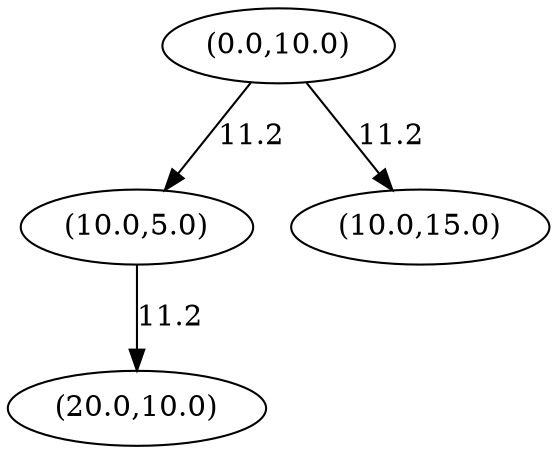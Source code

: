 digraph genegraph {
node0[pos="3.3333333333333335,1.6666666666666667", label="(10.0,5.0)", pin=true]
node1[pos="0.0,3.3333333333333335", label="(0.0,10.0)", pin=true]
node2[pos="6.666666666666667,3.3333333333333335", label="(20.0,10.0)", pin=true]
node0 -> node2[label="11.2"]
node1 -> node0[label="11.2"]
node3[pos="3.3333333333333335,5.0", label="(10.0,15.0)", pin=true]
node1 -> node3[label="11.2"]
}